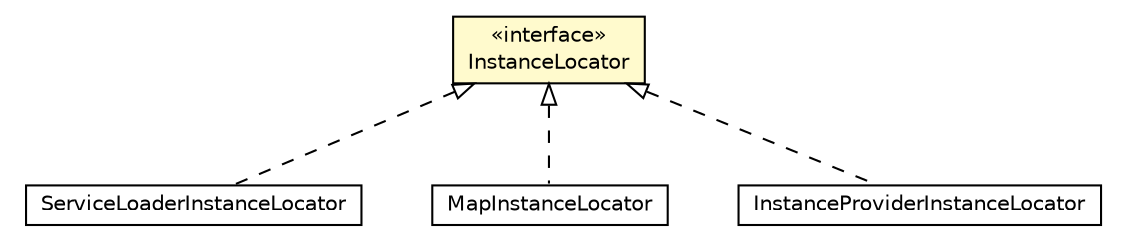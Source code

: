 #!/usr/local/bin/dot
#
# Class diagram 
# Generated by UMLGraph version R5_6_6-8-g8d7759 (http://www.umlgraph.org/)
#

digraph G {
	edge [fontname="Helvetica",fontsize=10,labelfontname="Helvetica",labelfontsize=10];
	node [fontname="Helvetica",fontsize=10,shape=plaintext];
	nodesep=0.25;
	ranksep=0.5;
	// org.dayatang.domain.InstanceLocator
	c60425 [label=<<table title="org.dayatang.domain.InstanceLocator" border="0" cellborder="1" cellspacing="0" cellpadding="2" port="p" bgcolor="lemonChiffon" href="./InstanceLocator.html">
		<tr><td><table border="0" cellspacing="0" cellpadding="1">
<tr><td align="center" balign="center"> &#171;interface&#187; </td></tr>
<tr><td align="center" balign="center"> InstanceLocator </td></tr>
		</table></td></tr>
		</table>>, URL="./InstanceLocator.html", fontname="Helvetica", fontcolor="black", fontsize=10.0];
	// org.dayatang.domain.internal.bean.ServiceLoaderInstanceLocator
	c60442 [label=<<table title="org.dayatang.domain.internal.bean.ServiceLoaderInstanceLocator" border="0" cellborder="1" cellspacing="0" cellpadding="2" port="p" href="./internal/bean/ServiceLoaderInstanceLocator.html">
		<tr><td><table border="0" cellspacing="0" cellpadding="1">
<tr><td align="center" balign="center"> ServiceLoaderInstanceLocator </td></tr>
		</table></td></tr>
		</table>>, URL="./internal/bean/ServiceLoaderInstanceLocator.html", fontname="Helvetica", fontcolor="black", fontsize=10.0];
	// org.dayatang.domain.internal.bean.MapInstanceLocator
	c60443 [label=<<table title="org.dayatang.domain.internal.bean.MapInstanceLocator" border="0" cellborder="1" cellspacing="0" cellpadding="2" port="p" href="./internal/bean/MapInstanceLocator.html">
		<tr><td><table border="0" cellspacing="0" cellpadding="1">
<tr><td align="center" balign="center"> MapInstanceLocator </td></tr>
		</table></td></tr>
		</table>>, URL="./internal/bean/MapInstanceLocator.html", fontname="Helvetica", fontcolor="black", fontsize=10.0];
	// org.dayatang.domain.internal.bean.InstanceProviderInstanceLocator
	c60444 [label=<<table title="org.dayatang.domain.internal.bean.InstanceProviderInstanceLocator" border="0" cellborder="1" cellspacing="0" cellpadding="2" port="p" href="./internal/bean/InstanceProviderInstanceLocator.html">
		<tr><td><table border="0" cellspacing="0" cellpadding="1">
<tr><td align="center" balign="center"> InstanceProviderInstanceLocator </td></tr>
		</table></td></tr>
		</table>>, URL="./internal/bean/InstanceProviderInstanceLocator.html", fontname="Helvetica", fontcolor="black", fontsize=10.0];
	//org.dayatang.domain.internal.bean.ServiceLoaderInstanceLocator implements org.dayatang.domain.InstanceLocator
	c60425:p -> c60442:p [dir=back,arrowtail=empty,style=dashed];
	//org.dayatang.domain.internal.bean.MapInstanceLocator implements org.dayatang.domain.InstanceLocator
	c60425:p -> c60443:p [dir=back,arrowtail=empty,style=dashed];
	//org.dayatang.domain.internal.bean.InstanceProviderInstanceLocator implements org.dayatang.domain.InstanceLocator
	c60425:p -> c60444:p [dir=back,arrowtail=empty,style=dashed];
}

